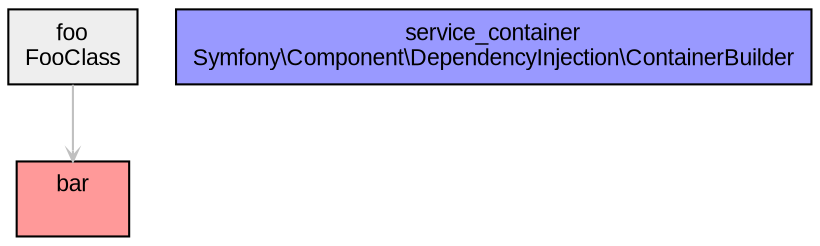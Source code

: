 digraph sc {
	ratio="compress"
	node [fontsize="11" fontname="Arial" shape="record"];
	edge [fontsize="9" fontname="Arial" color="grey" arrowhead="open" arrowsize="0.5"];

	node_foo [label="foo\nFooClass\n", shape=record, fillcolor="#eeeeee", style="filled"];
	node_service_container [label="service_container\nSymfony\\Component\\DependencyInjection\\ContainerBuilder\n", shape=record, fillcolor="#9999ff", style="filled"];
	node_bar [label="bar\n\n", shape=record, fillcolor="#ff9999", style="filled"];
	node_foo -> node_bar [label="" style="filled"];
}
